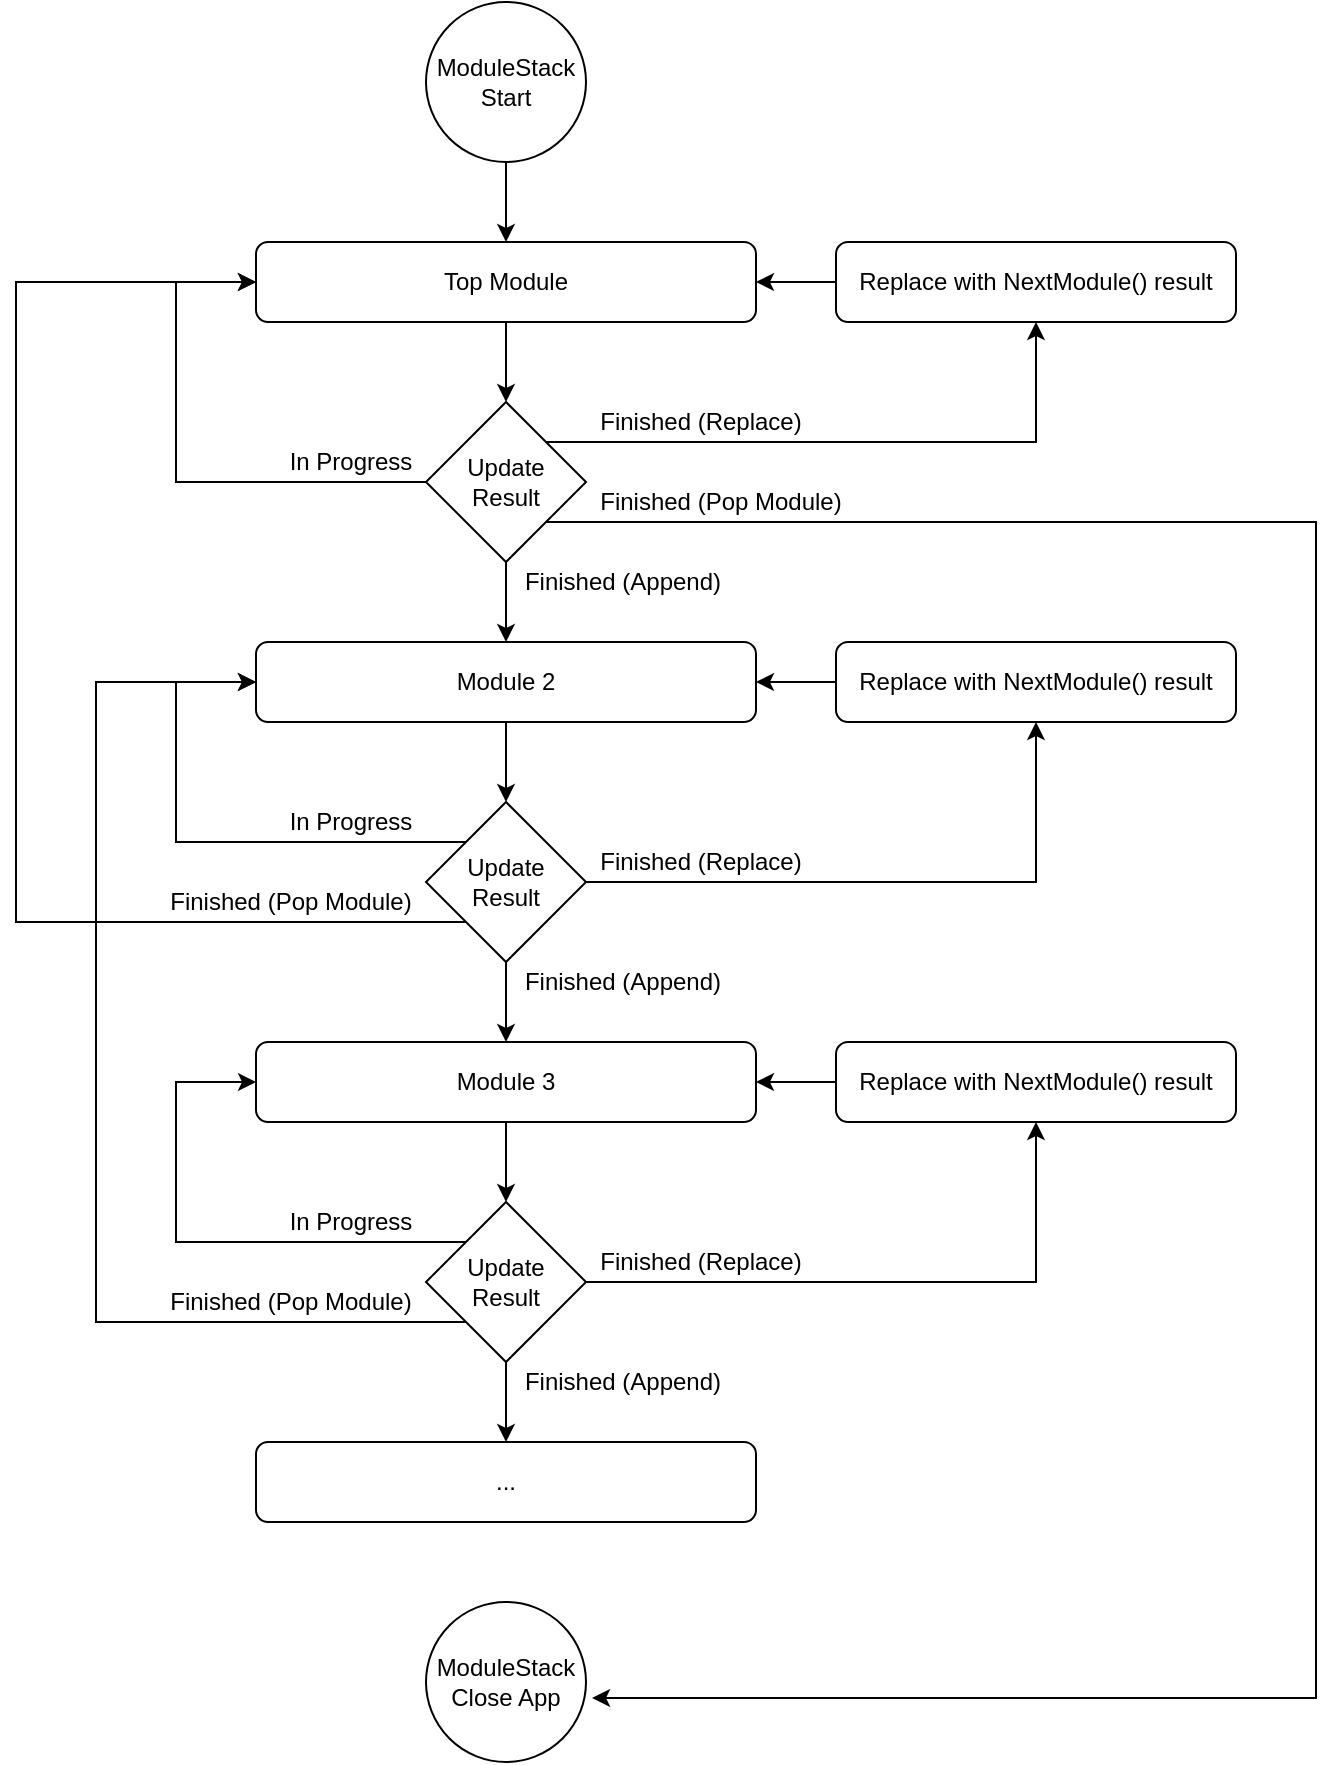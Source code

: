 <mxfile version="12.4.2" type="device" pages="1"><diagram id="LRJUx0vxO9pZT33Q9tF1" name="Page-1"><mxGraphModel dx="1106" dy="777" grid="1" gridSize="10" guides="1" tooltips="1" connect="1" arrows="1" fold="1" page="1" pageScale="1" pageWidth="827" pageHeight="1169" math="0" shadow="0"><root><mxCell id="0"/><mxCell id="1" parent="0"/><mxCell id="qJIomFFCi6sO-xCSjEn3-4" style="edgeStyle=orthogonalEdgeStyle;rounded=0;orthogonalLoop=1;jettySize=auto;html=1;exitX=0.5;exitY=1;exitDx=0;exitDy=0;entryX=0.5;entryY=0;entryDx=0;entryDy=0;" parent="1" source="qJIomFFCi6sO-xCSjEn3-1" target="qJIomFFCi6sO-xCSjEn3-2" edge="1"><mxGeometry relative="1" as="geometry"/></mxCell><mxCell id="qJIomFFCi6sO-xCSjEn3-1" value="Top Module" style="rounded=1;whiteSpace=wrap;html=1;" parent="1" vertex="1"><mxGeometry x="160" y="160" width="250" height="40" as="geometry"/></mxCell><mxCell id="qJIomFFCi6sO-xCSjEn3-25" style="edgeStyle=orthogonalEdgeStyle;rounded=0;orthogonalLoop=1;jettySize=auto;html=1;exitX=0.5;exitY=1;exitDx=0;exitDy=0;entryX=0.5;entryY=0;entryDx=0;entryDy=0;" parent="1" source="qJIomFFCi6sO-xCSjEn3-2" target="qJIomFFCi6sO-xCSjEn3-11" edge="1"><mxGeometry relative="1" as="geometry"/></mxCell><mxCell id="qJIomFFCi6sO-xCSjEn3-34" style="edgeStyle=orthogonalEdgeStyle;rounded=0;orthogonalLoop=1;jettySize=auto;html=1;exitX=0;exitY=0.5;exitDx=0;exitDy=0;entryX=0;entryY=0.5;entryDx=0;entryDy=0;" parent="1" source="qJIomFFCi6sO-xCSjEn3-2" target="qJIomFFCi6sO-xCSjEn3-1" edge="1"><mxGeometry relative="1" as="geometry"><Array as="points"><mxPoint x="120" y="280"/><mxPoint x="120" y="180"/></Array></mxGeometry></mxCell><mxCell id="qJIomFFCi6sO-xCSjEn3-39" style="edgeStyle=orthogonalEdgeStyle;rounded=0;orthogonalLoop=1;jettySize=auto;html=1;exitX=1;exitY=0;exitDx=0;exitDy=0;entryX=0.5;entryY=1;entryDx=0;entryDy=0;" parent="1" source="qJIomFFCi6sO-xCSjEn3-2" target="qJIomFFCi6sO-xCSjEn3-3" edge="1"><mxGeometry relative="1" as="geometry"/></mxCell><mxCell id="qJIomFFCi6sO-xCSjEn3-42" style="edgeStyle=orthogonalEdgeStyle;rounded=0;orthogonalLoop=1;jettySize=auto;html=1;exitX=1;exitY=1;exitDx=0;exitDy=0;entryX=1.038;entryY=0.6;entryDx=0;entryDy=0;entryPerimeter=0;" parent="1" source="qJIomFFCi6sO-xCSjEn3-2" target="qJIomFFCi6sO-xCSjEn3-41" edge="1"><mxGeometry relative="1" as="geometry"><Array as="points"><mxPoint x="690" y="300"/><mxPoint x="690" y="888"/></Array></mxGeometry></mxCell><mxCell id="qJIomFFCi6sO-xCSjEn3-2" value="Update&lt;br&gt;Result" style="rhombus;whiteSpace=wrap;html=1;" parent="1" vertex="1"><mxGeometry x="245" y="240" width="80" height="80" as="geometry"/></mxCell><mxCell id="qJIomFFCi6sO-xCSjEn3-7" style="edgeStyle=orthogonalEdgeStyle;rounded=0;orthogonalLoop=1;jettySize=auto;html=1;exitX=0;exitY=0.5;exitDx=0;exitDy=0;entryX=1;entryY=0.5;entryDx=0;entryDy=0;" parent="1" source="qJIomFFCi6sO-xCSjEn3-3" target="qJIomFFCi6sO-xCSjEn3-1" edge="1"><mxGeometry relative="1" as="geometry"/></mxCell><mxCell id="qJIomFFCi6sO-xCSjEn3-3" value="Replace with NextModule() result" style="rounded=1;whiteSpace=wrap;html=1;" parent="1" vertex="1"><mxGeometry x="450" y="160" width="200" height="40" as="geometry"/></mxCell><mxCell id="qJIomFFCi6sO-xCSjEn3-10" style="edgeStyle=orthogonalEdgeStyle;rounded=0;orthogonalLoop=1;jettySize=auto;html=1;exitX=0.5;exitY=1;exitDx=0;exitDy=0;entryX=0.5;entryY=0;entryDx=0;entryDy=0;" parent="1" source="qJIomFFCi6sO-xCSjEn3-11" target="qJIomFFCi6sO-xCSjEn3-14" edge="1"><mxGeometry relative="1" as="geometry"/></mxCell><mxCell id="qJIomFFCi6sO-xCSjEn3-11" value="Module 2" style="rounded=1;whiteSpace=wrap;html=1;" parent="1" vertex="1"><mxGeometry x="160" y="360" width="250" height="40" as="geometry"/></mxCell><mxCell id="qJIomFFCi6sO-xCSjEn3-12" style="edgeStyle=orthogonalEdgeStyle;rounded=0;orthogonalLoop=1;jettySize=auto;html=1;exitX=1;exitY=0.5;exitDx=0;exitDy=0;entryX=0.5;entryY=1;entryDx=0;entryDy=0;" parent="1" source="qJIomFFCi6sO-xCSjEn3-14" target="qJIomFFCi6sO-xCSjEn3-16" edge="1"><mxGeometry relative="1" as="geometry"/></mxCell><mxCell id="qJIomFFCi6sO-xCSjEn3-24" style="edgeStyle=orthogonalEdgeStyle;rounded=0;orthogonalLoop=1;jettySize=auto;html=1;exitX=0.5;exitY=1;exitDx=0;exitDy=0;entryX=0.5;entryY=0;entryDx=0;entryDy=0;" parent="1" source="qJIomFFCi6sO-xCSjEn3-14" target="qJIomFFCi6sO-xCSjEn3-18" edge="1"><mxGeometry relative="1" as="geometry"/></mxCell><mxCell id="qJIomFFCi6sO-xCSjEn3-30" style="edgeStyle=orthogonalEdgeStyle;rounded=0;orthogonalLoop=1;jettySize=auto;html=1;exitX=0;exitY=1;exitDx=0;exitDy=0;entryX=0;entryY=0.5;entryDx=0;entryDy=0;" parent="1" source="qJIomFFCi6sO-xCSjEn3-14" target="qJIomFFCi6sO-xCSjEn3-1" edge="1"><mxGeometry relative="1" as="geometry"><Array as="points"><mxPoint x="40" y="500"/><mxPoint x="40" y="180"/></Array></mxGeometry></mxCell><mxCell id="qJIomFFCi6sO-xCSjEn3-31" style="edgeStyle=orthogonalEdgeStyle;rounded=0;orthogonalLoop=1;jettySize=auto;html=1;exitX=0;exitY=0;exitDx=0;exitDy=0;entryX=0;entryY=0.5;entryDx=0;entryDy=0;" parent="1" source="qJIomFFCi6sO-xCSjEn3-14" target="qJIomFFCi6sO-xCSjEn3-11" edge="1"><mxGeometry relative="1" as="geometry"><Array as="points"><mxPoint x="120" y="460"/><mxPoint x="120" y="380"/></Array></mxGeometry></mxCell><mxCell id="qJIomFFCi6sO-xCSjEn3-14" value="Update&lt;br&gt;Result" style="rhombus;whiteSpace=wrap;html=1;" parent="1" vertex="1"><mxGeometry x="245" y="440" width="80" height="80" as="geometry"/></mxCell><mxCell id="qJIomFFCi6sO-xCSjEn3-15" style="edgeStyle=orthogonalEdgeStyle;rounded=0;orthogonalLoop=1;jettySize=auto;html=1;exitX=0;exitY=0.5;exitDx=0;exitDy=0;entryX=1;entryY=0.5;entryDx=0;entryDy=0;" parent="1" source="qJIomFFCi6sO-xCSjEn3-16" target="qJIomFFCi6sO-xCSjEn3-11" edge="1"><mxGeometry relative="1" as="geometry"/></mxCell><mxCell id="qJIomFFCi6sO-xCSjEn3-16" value="Replace with NextModule() result" style="rounded=1;whiteSpace=wrap;html=1;" parent="1" vertex="1"><mxGeometry x="450" y="360" width="200" height="40" as="geometry"/></mxCell><mxCell id="qJIomFFCi6sO-xCSjEn3-17" style="edgeStyle=orthogonalEdgeStyle;rounded=0;orthogonalLoop=1;jettySize=auto;html=1;exitX=0.5;exitY=1;exitDx=0;exitDy=0;entryX=0.5;entryY=0;entryDx=0;entryDy=0;" parent="1" source="qJIomFFCi6sO-xCSjEn3-18" target="qJIomFFCi6sO-xCSjEn3-21" edge="1"><mxGeometry relative="1" as="geometry"/></mxCell><mxCell id="qJIomFFCi6sO-xCSjEn3-18" value="Module 3" style="rounded=1;whiteSpace=wrap;html=1;" parent="1" vertex="1"><mxGeometry x="160" y="560" width="250" height="40" as="geometry"/></mxCell><mxCell id="qJIomFFCi6sO-xCSjEn3-19" style="edgeStyle=orthogonalEdgeStyle;rounded=0;orthogonalLoop=1;jettySize=auto;html=1;exitX=1;exitY=0.5;exitDx=0;exitDy=0;entryX=0.5;entryY=1;entryDx=0;entryDy=0;" parent="1" source="qJIomFFCi6sO-xCSjEn3-21" target="qJIomFFCi6sO-xCSjEn3-23" edge="1"><mxGeometry relative="1" as="geometry"/></mxCell><mxCell id="qJIomFFCi6sO-xCSjEn3-27" style="edgeStyle=orthogonalEdgeStyle;rounded=0;orthogonalLoop=1;jettySize=auto;html=1;exitX=0.5;exitY=1;exitDx=0;exitDy=0;entryX=0.5;entryY=0;entryDx=0;entryDy=0;" parent="1" source="qJIomFFCi6sO-xCSjEn3-21" target="qJIomFFCi6sO-xCSjEn3-26" edge="1"><mxGeometry relative="1" as="geometry"/></mxCell><mxCell id="qJIomFFCi6sO-xCSjEn3-35" style="edgeStyle=orthogonalEdgeStyle;rounded=0;orthogonalLoop=1;jettySize=auto;html=1;exitX=0;exitY=0;exitDx=0;exitDy=0;entryX=0;entryY=0.5;entryDx=0;entryDy=0;" parent="1" source="qJIomFFCi6sO-xCSjEn3-21" target="qJIomFFCi6sO-xCSjEn3-18" edge="1"><mxGeometry relative="1" as="geometry"><Array as="points"><mxPoint x="120" y="660"/><mxPoint x="120" y="580"/></Array></mxGeometry></mxCell><mxCell id="qJIomFFCi6sO-xCSjEn3-36" style="edgeStyle=orthogonalEdgeStyle;rounded=0;orthogonalLoop=1;jettySize=auto;html=1;exitX=0;exitY=1;exitDx=0;exitDy=0;entryX=0;entryY=0.5;entryDx=0;entryDy=0;" parent="1" source="qJIomFFCi6sO-xCSjEn3-21" target="qJIomFFCi6sO-xCSjEn3-11" edge="1"><mxGeometry relative="1" as="geometry"><Array as="points"><mxPoint x="80" y="700"/><mxPoint x="80" y="380"/></Array></mxGeometry></mxCell><mxCell id="qJIomFFCi6sO-xCSjEn3-21" value="Update&lt;br&gt;Result" style="rhombus;whiteSpace=wrap;html=1;" parent="1" vertex="1"><mxGeometry x="245" y="640" width="80" height="80" as="geometry"/></mxCell><mxCell id="qJIomFFCi6sO-xCSjEn3-22" style="edgeStyle=orthogonalEdgeStyle;rounded=0;orthogonalLoop=1;jettySize=auto;html=1;exitX=0;exitY=0.5;exitDx=0;exitDy=0;entryX=1;entryY=0.5;entryDx=0;entryDy=0;" parent="1" source="qJIomFFCi6sO-xCSjEn3-23" target="qJIomFFCi6sO-xCSjEn3-18" edge="1"><mxGeometry relative="1" as="geometry"/></mxCell><mxCell id="qJIomFFCi6sO-xCSjEn3-23" value="Replace with NextModule() result" style="rounded=1;whiteSpace=wrap;html=1;" parent="1" vertex="1"><mxGeometry x="450" y="560" width="200" height="40" as="geometry"/></mxCell><mxCell id="qJIomFFCi6sO-xCSjEn3-26" value="..." style="rounded=1;whiteSpace=wrap;html=1;" parent="1" vertex="1"><mxGeometry x="160" y="760" width="250" height="40" as="geometry"/></mxCell><mxCell id="qJIomFFCi6sO-xCSjEn3-29" style="edgeStyle=orthogonalEdgeStyle;rounded=0;orthogonalLoop=1;jettySize=auto;html=1;exitX=0.5;exitY=1;exitDx=0;exitDy=0;entryX=0.5;entryY=0;entryDx=0;entryDy=0;" parent="1" source="qJIomFFCi6sO-xCSjEn3-28" target="qJIomFFCi6sO-xCSjEn3-1" edge="1"><mxGeometry relative="1" as="geometry"/></mxCell><mxCell id="qJIomFFCi6sO-xCSjEn3-28" value="ModuleStack&lt;br&gt;Start" style="ellipse;whiteSpace=wrap;html=1;aspect=fixed;" parent="1" vertex="1"><mxGeometry x="245" y="40" width="80" height="80" as="geometry"/></mxCell><mxCell id="qJIomFFCi6sO-xCSjEn3-38" value="Finished (Pop Module)" style="text;html=1;strokeColor=none;fillColor=none;align=center;verticalAlign=middle;whiteSpace=wrap;rounded=0;" parent="1" vertex="1"><mxGeometry x="110" y="480" width="135" height="20" as="geometry"/></mxCell><mxCell id="qJIomFFCi6sO-xCSjEn3-41" value="ModuleStack&lt;br&gt;Close App" style="ellipse;whiteSpace=wrap;html=1;aspect=fixed;" parent="1" vertex="1"><mxGeometry x="245" y="840" width="80" height="80" as="geometry"/></mxCell><mxCell id="qJIomFFCi6sO-xCSjEn3-44" value="Finished (Replace)" style="text;html=1;strokeColor=none;fillColor=none;align=center;verticalAlign=middle;whiteSpace=wrap;rounded=0;" parent="1" vertex="1"><mxGeometry x="330" y="240" width="105" height="20" as="geometry"/></mxCell><mxCell id="qJIomFFCi6sO-xCSjEn3-45" value="Finished (Replace)" style="text;html=1;strokeColor=none;fillColor=none;align=center;verticalAlign=middle;whiteSpace=wrap;rounded=0;" parent="1" vertex="1"><mxGeometry x="330" y="460" width="105" height="20" as="geometry"/></mxCell><mxCell id="qJIomFFCi6sO-xCSjEn3-46" value="Finished (Replace)" style="text;html=1;strokeColor=none;fillColor=none;align=center;verticalAlign=middle;whiteSpace=wrap;rounded=0;" parent="1" vertex="1"><mxGeometry x="330" y="660" width="105" height="20" as="geometry"/></mxCell><mxCell id="qJIomFFCi6sO-xCSjEn3-47" value="In Progress" style="text;html=1;strokeColor=none;fillColor=none;align=center;verticalAlign=middle;whiteSpace=wrap;rounded=0;" parent="1" vertex="1"><mxGeometry x="170" y="640" width="75" height="20" as="geometry"/></mxCell><mxCell id="qJIomFFCi6sO-xCSjEn3-48" value="In Progress" style="text;html=1;strokeColor=none;fillColor=none;align=center;verticalAlign=middle;whiteSpace=wrap;rounded=0;" parent="1" vertex="1"><mxGeometry x="170" y="440" width="75" height="20" as="geometry"/></mxCell><mxCell id="qJIomFFCi6sO-xCSjEn3-49" value="In Progress" style="text;html=1;strokeColor=none;fillColor=none;align=center;verticalAlign=middle;whiteSpace=wrap;rounded=0;" parent="1" vertex="1"><mxGeometry x="170" y="260" width="75" height="20" as="geometry"/></mxCell><mxCell id="qJIomFFCi6sO-xCSjEn3-50" value="Finished (Append)" style="text;html=1;strokeColor=none;fillColor=none;align=center;verticalAlign=middle;whiteSpace=wrap;rounded=0;" parent="1" vertex="1"><mxGeometry x="291" y="520" width="105" height="20" as="geometry"/></mxCell><mxCell id="qJIomFFCi6sO-xCSjEn3-51" value="Finished (Append)" style="text;html=1;strokeColor=none;fillColor=none;align=center;verticalAlign=middle;whiteSpace=wrap;rounded=0;" parent="1" vertex="1"><mxGeometry x="291" y="720" width="105" height="20" as="geometry"/></mxCell><mxCell id="qJIomFFCi6sO-xCSjEn3-52" value="Finished (Append)" style="text;html=1;strokeColor=none;fillColor=none;align=center;verticalAlign=middle;whiteSpace=wrap;rounded=0;" parent="1" vertex="1"><mxGeometry x="291" y="320" width="105" height="20" as="geometry"/></mxCell><mxCell id="cdYXgLO0rjPNcAcn6tLh-1" value="Finished (Pop Module)" style="text;html=1;strokeColor=none;fillColor=none;align=center;verticalAlign=middle;whiteSpace=wrap;rounded=0;" vertex="1" parent="1"><mxGeometry x="110" y="680" width="135" height="20" as="geometry"/></mxCell><mxCell id="cdYXgLO0rjPNcAcn6tLh-2" value="Finished (Pop Module)" style="text;html=1;strokeColor=none;fillColor=none;align=center;verticalAlign=middle;whiteSpace=wrap;rounded=0;" vertex="1" parent="1"><mxGeometry x="325" y="280" width="135" height="20" as="geometry"/></mxCell></root></mxGraphModel></diagram></mxfile>